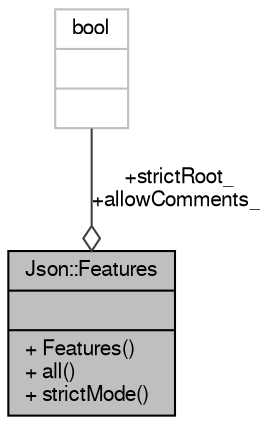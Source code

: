 digraph "Json::Features"
{
  edge [fontname="FreeSans",fontsize="10",labelfontname="FreeSans",labelfontsize="10"];
  node [fontname="FreeSans",fontsize="10",shape=record];
  Node1 [label="{Json::Features\n||+ Features()\l+ all()\l+ strictMode()\l}",height=0.2,width=0.4,color="black", fillcolor="grey75", style="filled" fontcolor="black"];
  Node2 -> Node1 [color="grey25",fontsize="10",style="solid",label=" +strictRoot_\n+allowComments_" ,arrowhead="odiamond",fontname="FreeSans"];
  Node2 [label="{bool\n||}",height=0.2,width=0.4,color="grey75", fillcolor="white", style="filled"];
}
